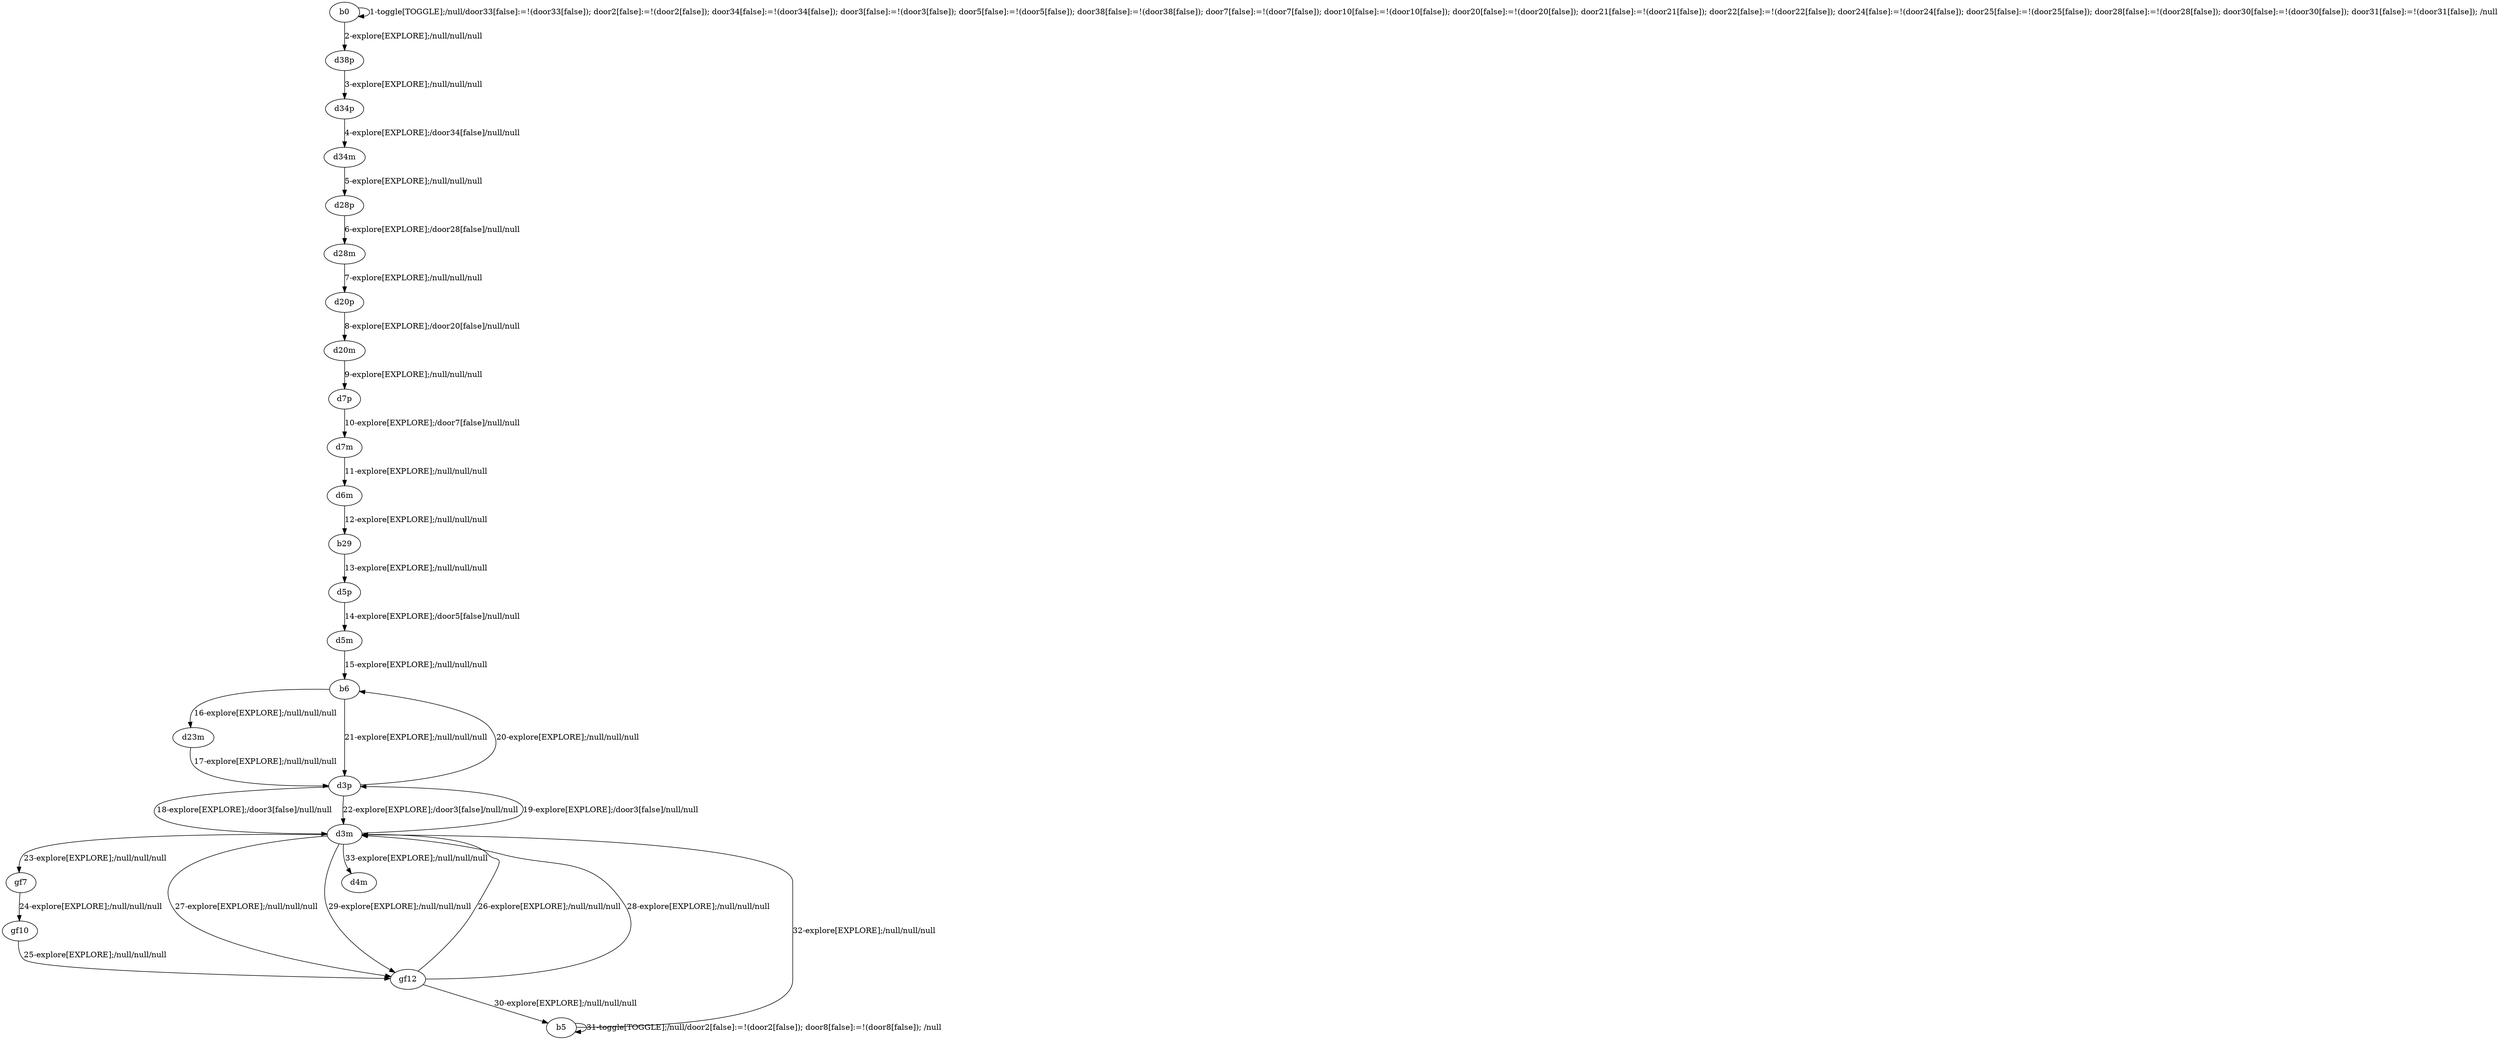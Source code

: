 # Total number of goals covered by this test: 9
# d3m --> gf12
# gf10 --> gf12
# gf12 --> b5
# gf12 --> d3m
# d3m --> gf7
# d3m --> d4m
# gf7 --> gf10
# b5 --> d3m
# b5 --> b5

digraph g {
"b0" -> "b0" [label = "1-toggle[TOGGLE];/null/door33[false]:=!(door33[false]); door2[false]:=!(door2[false]); door34[false]:=!(door34[false]); door3[false]:=!(door3[false]); door5[false]:=!(door5[false]); door38[false]:=!(door38[false]); door7[false]:=!(door7[false]); door10[false]:=!(door10[false]); door20[false]:=!(door20[false]); door21[false]:=!(door21[false]); door22[false]:=!(door22[false]); door24[false]:=!(door24[false]); door25[false]:=!(door25[false]); door28[false]:=!(door28[false]); door30[false]:=!(door30[false]); door31[false]:=!(door31[false]); /null"];
"b0" -> "d38p" [label = "2-explore[EXPLORE];/null/null/null"];
"d38p" -> "d34p" [label = "3-explore[EXPLORE];/null/null/null"];
"d34p" -> "d34m" [label = "4-explore[EXPLORE];/door34[false]/null/null"];
"d34m" -> "d28p" [label = "5-explore[EXPLORE];/null/null/null"];
"d28p" -> "d28m" [label = "6-explore[EXPLORE];/door28[false]/null/null"];
"d28m" -> "d20p" [label = "7-explore[EXPLORE];/null/null/null"];
"d20p" -> "d20m" [label = "8-explore[EXPLORE];/door20[false]/null/null"];
"d20m" -> "d7p" [label = "9-explore[EXPLORE];/null/null/null"];
"d7p" -> "d7m" [label = "10-explore[EXPLORE];/door7[false]/null/null"];
"d7m" -> "d6m" [label = "11-explore[EXPLORE];/null/null/null"];
"d6m" -> "b29" [label = "12-explore[EXPLORE];/null/null/null"];
"b29" -> "d5p" [label = "13-explore[EXPLORE];/null/null/null"];
"d5p" -> "d5m" [label = "14-explore[EXPLORE];/door5[false]/null/null"];
"d5m" -> "b6" [label = "15-explore[EXPLORE];/null/null/null"];
"b6" -> "d23m" [label = "16-explore[EXPLORE];/null/null/null"];
"d23m" -> "d3p" [label = "17-explore[EXPLORE];/null/null/null"];
"d3p" -> "d3m" [label = "18-explore[EXPLORE];/door3[false]/null/null"];
"d3m" -> "d3p" [label = "19-explore[EXPLORE];/door3[false]/null/null"];
"d3p" -> "b6" [label = "20-explore[EXPLORE];/null/null/null"];
"b6" -> "d3p" [label = "21-explore[EXPLORE];/null/null/null"];
"d3p" -> "d3m" [label = "22-explore[EXPLORE];/door3[false]/null/null"];
"d3m" -> "gf7" [label = "23-explore[EXPLORE];/null/null/null"];
"gf7" -> "gf10" [label = "24-explore[EXPLORE];/null/null/null"];
"gf10" -> "gf12" [label = "25-explore[EXPLORE];/null/null/null"];
"gf12" -> "d3m" [label = "26-explore[EXPLORE];/null/null/null"];
"d3m" -> "gf12" [label = "27-explore[EXPLORE];/null/null/null"];
"gf12" -> "d3m" [label = "28-explore[EXPLORE];/null/null/null"];
"d3m" -> "gf12" [label = "29-explore[EXPLORE];/null/null/null"];
"gf12" -> "b5" [label = "30-explore[EXPLORE];/null/null/null"];
"b5" -> "b5" [label = "31-toggle[TOGGLE];/null/door2[false]:=!(door2[false]); door8[false]:=!(door8[false]); /null"];
"b5" -> "d3m" [label = "32-explore[EXPLORE];/null/null/null"];
"d3m" -> "d4m" [label = "33-explore[EXPLORE];/null/null/null"];
}